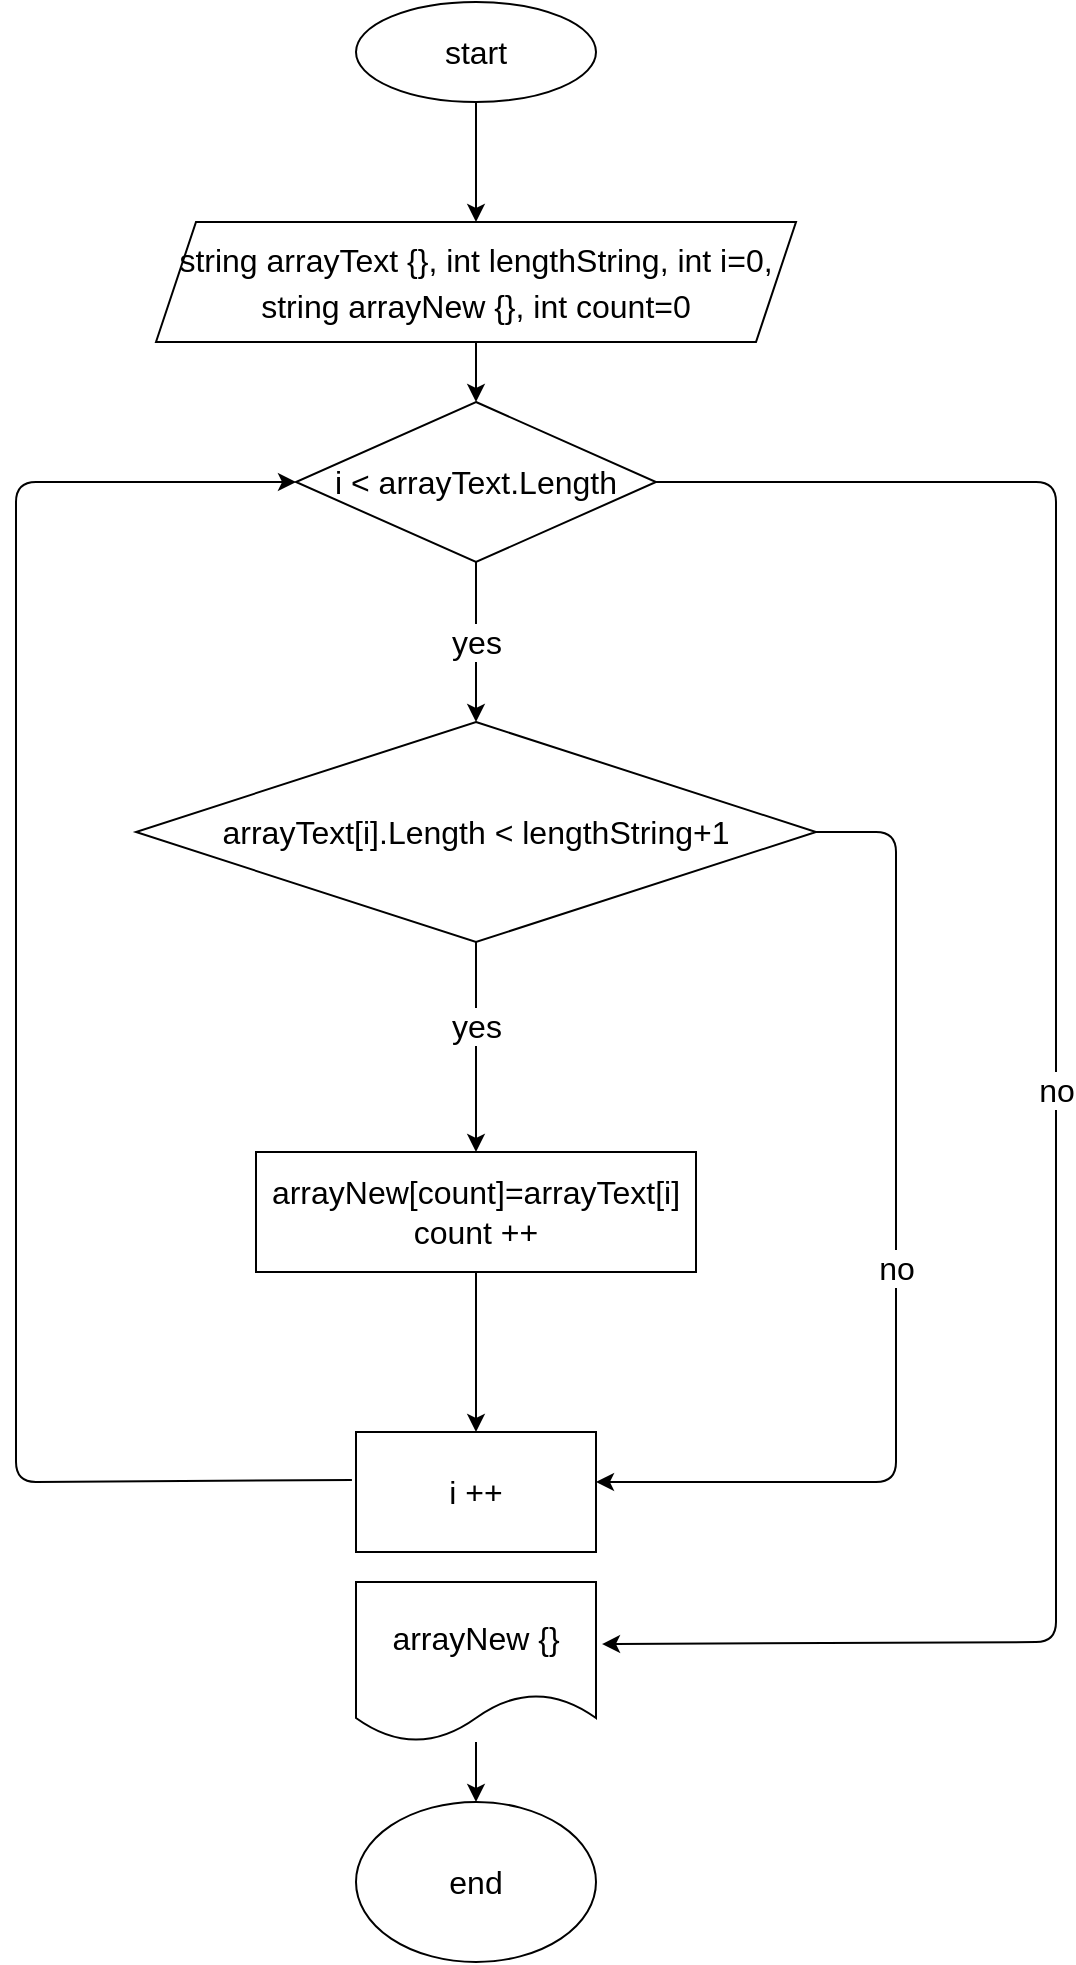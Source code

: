 <mxfile>
    <diagram id="yHU_yvYLKJ19IvkQ8PE3" name="Страница 1">
        <mxGraphModel dx="1160" dy="528" grid="1" gridSize="10" guides="1" tooltips="1" connect="1" arrows="1" fold="1" page="1" pageScale="1" pageWidth="827" pageHeight="1169" math="0" shadow="0">
            <root>
                <mxCell id="0"/>
                <mxCell id="1" parent="0"/>
                <mxCell id="4" style="edgeStyle=none;html=1;exitX=0.5;exitY=1;exitDx=0;exitDy=0;fontSize=19;" edge="1" parent="1" source="2" target="3">
                    <mxGeometry relative="1" as="geometry"/>
                </mxCell>
                <mxCell id="2" value="&lt;font style=&quot;font-size: 16px&quot;&gt;start&lt;/font&gt;" style="ellipse;whiteSpace=wrap;html=1;" vertex="1" parent="1">
                    <mxGeometry x="330" y="20" width="120" height="50" as="geometry"/>
                </mxCell>
                <mxCell id="6" style="edgeStyle=none;html=1;exitX=0.5;exitY=1;exitDx=0;exitDy=0;entryX=0.5;entryY=0;entryDx=0;entryDy=0;fontSize=16;" edge="1" parent="1" source="3" target="5">
                    <mxGeometry relative="1" as="geometry"/>
                </mxCell>
                <mxCell id="3" value="&lt;font style=&quot;font-size: 16px&quot;&gt;string arrayText {}, int lengthString, int i=0, string arrayNew {}, int count=0&lt;/font&gt;" style="shape=parallelogram;perimeter=parallelogramPerimeter;whiteSpace=wrap;html=1;fixedSize=1;fontSize=19;" vertex="1" parent="1">
                    <mxGeometry x="230" y="130" width="320" height="60" as="geometry"/>
                </mxCell>
                <mxCell id="11" value="yes" style="edgeStyle=none;html=1;fontSize=16;" edge="1" parent="1" source="5" target="10">
                    <mxGeometry relative="1" as="geometry"/>
                </mxCell>
                <mxCell id="20" value="no" style="edgeStyle=none;html=1;fontSize=16;exitX=1;exitY=0.5;exitDx=0;exitDy=0;entryX=1.025;entryY=0.388;entryDx=0;entryDy=0;entryPerimeter=0;" edge="1" parent="1" source="5" target="21">
                    <mxGeometry relative="1" as="geometry">
                        <mxPoint x="560" y="840" as="targetPoint"/>
                        <Array as="points">
                            <mxPoint x="680" y="260"/>
                            <mxPoint x="680" y="840"/>
                        </Array>
                    </mxGeometry>
                </mxCell>
                <mxCell id="5" value="i &amp;lt; arrayText.Length" style="rhombus;whiteSpace=wrap;html=1;fontSize=16;" vertex="1" parent="1">
                    <mxGeometry x="300" y="220" width="180" height="80" as="geometry"/>
                </mxCell>
                <mxCell id="13" value="" style="edgeStyle=none;html=1;fontSize=16;" edge="1" parent="1" source="10" target="12">
                    <mxGeometry relative="1" as="geometry"/>
                </mxCell>
                <mxCell id="14" value="yes" style="edgeLabel;html=1;align=center;verticalAlign=middle;resizable=0;points=[];fontSize=16;" vertex="1" connectable="0" parent="13">
                    <mxGeometry x="-0.2" relative="1" as="geometry">
                        <mxPoint as="offset"/>
                    </mxGeometry>
                </mxCell>
                <mxCell id="18" value="no" style="edgeStyle=none;html=1;fontSize=16;exitX=1;exitY=0.5;exitDx=0;exitDy=0;" edge="1" parent="1" source="10">
                    <mxGeometry relative="1" as="geometry">
                        <mxPoint x="450" y="760" as="targetPoint"/>
                        <Array as="points">
                            <mxPoint x="600" y="435"/>
                            <mxPoint x="600" y="760"/>
                        </Array>
                    </mxGeometry>
                </mxCell>
                <mxCell id="10" value="arrayText[i].Length &amp;lt; lengthString+1" style="rhombus;whiteSpace=wrap;html=1;fontSize=16;" vertex="1" parent="1">
                    <mxGeometry x="220" y="380" width="340" height="110" as="geometry"/>
                </mxCell>
                <mxCell id="16" value="" style="edgeStyle=none;html=1;fontSize=16;" edge="1" parent="1" source="12" target="15">
                    <mxGeometry relative="1" as="geometry"/>
                </mxCell>
                <mxCell id="12" value="arrayNew[count]=arrayText[i]&lt;br&gt;count ++" style="whiteSpace=wrap;html=1;fontSize=16;" vertex="1" parent="1">
                    <mxGeometry x="280" y="595" width="220" height="60" as="geometry"/>
                </mxCell>
                <mxCell id="19" value="" style="edgeStyle=none;html=1;fontSize=16;exitX=-0.017;exitY=0.4;exitDx=0;exitDy=0;exitPerimeter=0;entryX=0;entryY=0.5;entryDx=0;entryDy=0;" edge="1" parent="1" source="15" target="5">
                    <mxGeometry relative="1" as="geometry">
                        <mxPoint x="160" y="260" as="targetPoint"/>
                        <Array as="points">
                            <mxPoint x="160" y="760"/>
                            <mxPoint x="160" y="260"/>
                        </Array>
                    </mxGeometry>
                </mxCell>
                <mxCell id="15" value="i ++" style="whiteSpace=wrap;html=1;fontSize=16;" vertex="1" parent="1">
                    <mxGeometry x="330" y="735" width="120" height="60" as="geometry"/>
                </mxCell>
                <mxCell id="23" value="" style="edgeStyle=none;html=1;fontSize=16;" edge="1" parent="1" source="21" target="22">
                    <mxGeometry relative="1" as="geometry"/>
                </mxCell>
                <mxCell id="21" value="arrayNew {}" style="shape=document;whiteSpace=wrap;html=1;boundedLbl=1;fontSize=16;" vertex="1" parent="1">
                    <mxGeometry x="330" y="810" width="120" height="80" as="geometry"/>
                </mxCell>
                <mxCell id="22" value="end" style="ellipse;whiteSpace=wrap;html=1;fontSize=16;" vertex="1" parent="1">
                    <mxGeometry x="330" y="920" width="120" height="80" as="geometry"/>
                </mxCell>
            </root>
        </mxGraphModel>
    </diagram>
</mxfile>